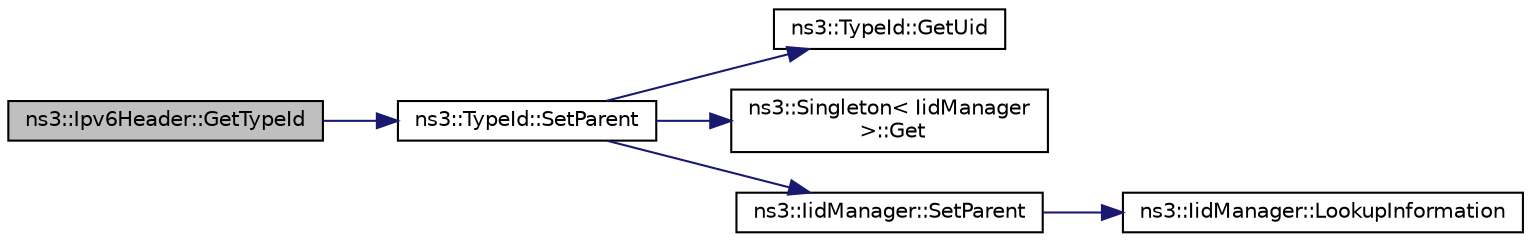 digraph "ns3::Ipv6Header::GetTypeId"
{
  edge [fontname="Helvetica",fontsize="10",labelfontname="Helvetica",labelfontsize="10"];
  node [fontname="Helvetica",fontsize="10",shape=record];
  rankdir="LR";
  Node1 [label="ns3::Ipv6Header::GetTypeId",height=0.2,width=0.4,color="black", fillcolor="grey75", style="filled", fontcolor="black"];
  Node1 -> Node2 [color="midnightblue",fontsize="10",style="solid"];
  Node2 [label="ns3::TypeId::SetParent",height=0.2,width=0.4,color="black", fillcolor="white", style="filled",URL="$d6/d11/classns3_1_1TypeId.html#abaaca67ab7d2471067e7c275df0f7309"];
  Node2 -> Node3 [color="midnightblue",fontsize="10",style="solid"];
  Node3 [label="ns3::TypeId::GetUid",height=0.2,width=0.4,color="black", fillcolor="white", style="filled",URL="$d6/d11/classns3_1_1TypeId.html#acd3e41de6340d06299f4fd63e2ed8da0"];
  Node2 -> Node4 [color="midnightblue",fontsize="10",style="solid"];
  Node4 [label="ns3::Singleton\< IidManager\l \>::Get",height=0.2,width=0.4,color="black", fillcolor="white", style="filled",URL="$d8/d77/classns3_1_1Singleton.html#a80a2cd3c25a27ea72add7a9f7a141ffa"];
  Node2 -> Node5 [color="midnightblue",fontsize="10",style="solid"];
  Node5 [label="ns3::IidManager::SetParent",height=0.2,width=0.4,color="black", fillcolor="white", style="filled",URL="$d4/d1c/classns3_1_1IidManager.html#a4042931260554c907699367b6811426f"];
  Node5 -> Node6 [color="midnightblue",fontsize="10",style="solid"];
  Node6 [label="ns3::IidManager::LookupInformation",height=0.2,width=0.4,color="black", fillcolor="white", style="filled",URL="$d4/d1c/classns3_1_1IidManager.html#a6b1f4ba2815dba27a377e8a8db2384cf"];
}
